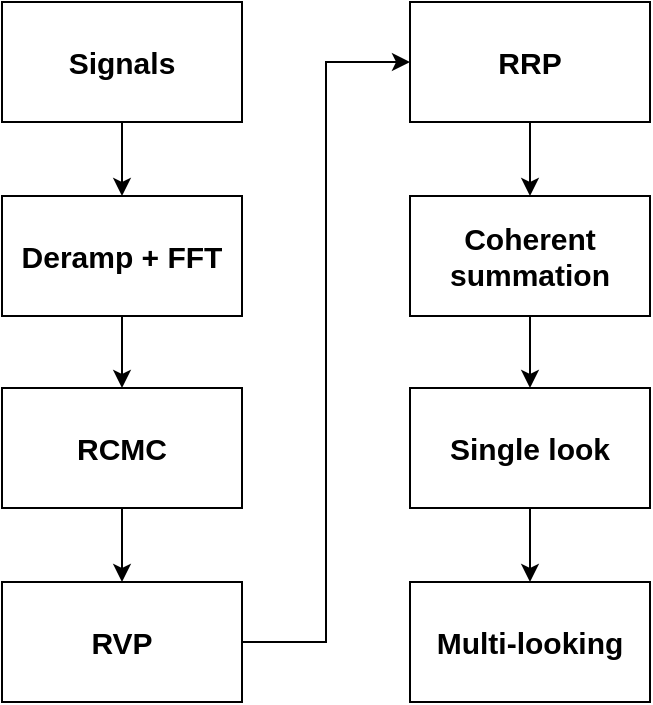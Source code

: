 <mxfile version="14.9.5" type="github"><diagram id="fcKPJ8s7-cefRjwq1mjm" name="Page-1"><mxGraphModel dx="942" dy="642" grid="0" gridSize="10" guides="1" tooltips="1" connect="1" arrows="1" fold="1" page="1" pageScale="1" pageWidth="827" pageHeight="1169" math="0" shadow="0"><root><mxCell id="0"/><mxCell id="1" parent="0"/><mxCell id="AsgUjrzMRnBhSg9mPWG--3" value="" style="edgeStyle=orthogonalEdgeStyle;rounded=0;orthogonalLoop=1;jettySize=auto;html=1;fontStyle=1;fontSize=15;" edge="1" parent="1" source="AsgUjrzMRnBhSg9mPWG--1" target="AsgUjrzMRnBhSg9mPWG--2"><mxGeometry relative="1" as="geometry"/></mxCell><mxCell id="AsgUjrzMRnBhSg9mPWG--1" value="Signals" style="rounded=0;whiteSpace=wrap;html=1;fontStyle=1;fontSize=15;" vertex="1" parent="1"><mxGeometry x="150" y="120" width="120" height="60" as="geometry"/></mxCell><mxCell id="AsgUjrzMRnBhSg9mPWG--5" value="" style="edgeStyle=orthogonalEdgeStyle;rounded=0;orthogonalLoop=1;jettySize=auto;html=1;fontStyle=1;fontSize=15;" edge="1" parent="1" source="AsgUjrzMRnBhSg9mPWG--2" target="AsgUjrzMRnBhSg9mPWG--4"><mxGeometry relative="1" as="geometry"/></mxCell><mxCell id="AsgUjrzMRnBhSg9mPWG--2" value="Deramp + FFT" style="rounded=0;whiteSpace=wrap;html=1;fontStyle=1;fontSize=15;" vertex="1" parent="1"><mxGeometry x="150" y="217" width="120" height="60" as="geometry"/></mxCell><mxCell id="AsgUjrzMRnBhSg9mPWG--7" value="" style="edgeStyle=orthogonalEdgeStyle;rounded=0;orthogonalLoop=1;jettySize=auto;html=1;fontStyle=1;fontSize=15;" edge="1" parent="1" source="AsgUjrzMRnBhSg9mPWG--4" target="AsgUjrzMRnBhSg9mPWG--6"><mxGeometry relative="1" as="geometry"/></mxCell><mxCell id="AsgUjrzMRnBhSg9mPWG--4" value="RCMC" style="rounded=0;whiteSpace=wrap;html=1;fontStyle=1;fontSize=15;" vertex="1" parent="1"><mxGeometry x="150" y="313" width="120" height="60" as="geometry"/></mxCell><mxCell id="AsgUjrzMRnBhSg9mPWG--8" style="edgeStyle=orthogonalEdgeStyle;rounded=0;orthogonalLoop=1;jettySize=auto;html=1;entryX=0;entryY=0.5;entryDx=0;entryDy=0;fontStyle=1;fontSize=15;" edge="1" parent="1" source="AsgUjrzMRnBhSg9mPWG--6" target="AsgUjrzMRnBhSg9mPWG--9"><mxGeometry relative="1" as="geometry"><mxPoint x="350" y="160" as="targetPoint"/></mxGeometry></mxCell><mxCell id="AsgUjrzMRnBhSg9mPWG--6" value="RVP" style="rounded=0;whiteSpace=wrap;html=1;fontStyle=1;fontSize=15;" vertex="1" parent="1"><mxGeometry x="150" y="410" width="120" height="60" as="geometry"/></mxCell><mxCell id="AsgUjrzMRnBhSg9mPWG--11" value="" style="edgeStyle=orthogonalEdgeStyle;rounded=0;orthogonalLoop=1;jettySize=auto;html=1;fontStyle=1;fontSize=15;" edge="1" parent="1" source="AsgUjrzMRnBhSg9mPWG--9" target="AsgUjrzMRnBhSg9mPWG--10"><mxGeometry relative="1" as="geometry"/></mxCell><mxCell id="AsgUjrzMRnBhSg9mPWG--9" value="RRP" style="rounded=0;whiteSpace=wrap;html=1;fontStyle=1;fontSize=15;" vertex="1" parent="1"><mxGeometry x="354" y="120" width="120" height="60" as="geometry"/></mxCell><mxCell id="AsgUjrzMRnBhSg9mPWG--13" value="" style="edgeStyle=orthogonalEdgeStyle;rounded=0;orthogonalLoop=1;jettySize=auto;html=1;fontStyle=1;fontSize=15;" edge="1" parent="1" source="AsgUjrzMRnBhSg9mPWG--10" target="AsgUjrzMRnBhSg9mPWG--12"><mxGeometry relative="1" as="geometry"/></mxCell><mxCell id="AsgUjrzMRnBhSg9mPWG--10" value="Coherent summation" style="whiteSpace=wrap;html=1;rounded=0;fontStyle=1;fontSize=15;" vertex="1" parent="1"><mxGeometry x="354" y="217" width="120" height="60" as="geometry"/></mxCell><mxCell id="AsgUjrzMRnBhSg9mPWG--15" value="" style="edgeStyle=orthogonalEdgeStyle;rounded=0;orthogonalLoop=1;jettySize=auto;html=1;fontStyle=1;fontSize=15;" edge="1" parent="1" source="AsgUjrzMRnBhSg9mPWG--12" target="AsgUjrzMRnBhSg9mPWG--14"><mxGeometry relative="1" as="geometry"/></mxCell><mxCell id="AsgUjrzMRnBhSg9mPWG--12" value="Single look" style="whiteSpace=wrap;html=1;rounded=0;fontStyle=1;fontSize=15;" vertex="1" parent="1"><mxGeometry x="354" y="313" width="120" height="60" as="geometry"/></mxCell><mxCell id="AsgUjrzMRnBhSg9mPWG--14" value="Multi-looking" style="whiteSpace=wrap;html=1;rounded=0;fontStyle=1;fontSize=15;" vertex="1" parent="1"><mxGeometry x="354" y="410" width="120" height="60" as="geometry"/></mxCell></root></mxGraphModel></diagram></mxfile>